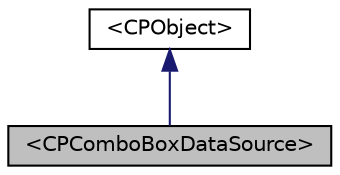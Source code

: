 digraph "&lt;CPComboBoxDataSource&gt;"
{
  edge [fontname="Helvetica",fontsize="10",labelfontname="Helvetica",labelfontsize="10"];
  node [fontname="Helvetica",fontsize="10",shape=record];
  Node1 [label="\<CPComboBoxDataSource\>",height=0.2,width=0.4,color="black", fillcolor="grey75", style="filled" fontcolor="black"];
  Node2 -> Node1 [dir="back",color="midnightblue",fontsize="10",style="solid",fontname="Helvetica"];
  Node2 [label="\<CPObject\>",height=0.2,width=0.4,color="black", fillcolor="white", style="filled",URL="$protocol_c_p_object-p.html",tooltip="The root class from which most classes are subclassed. "];
}

